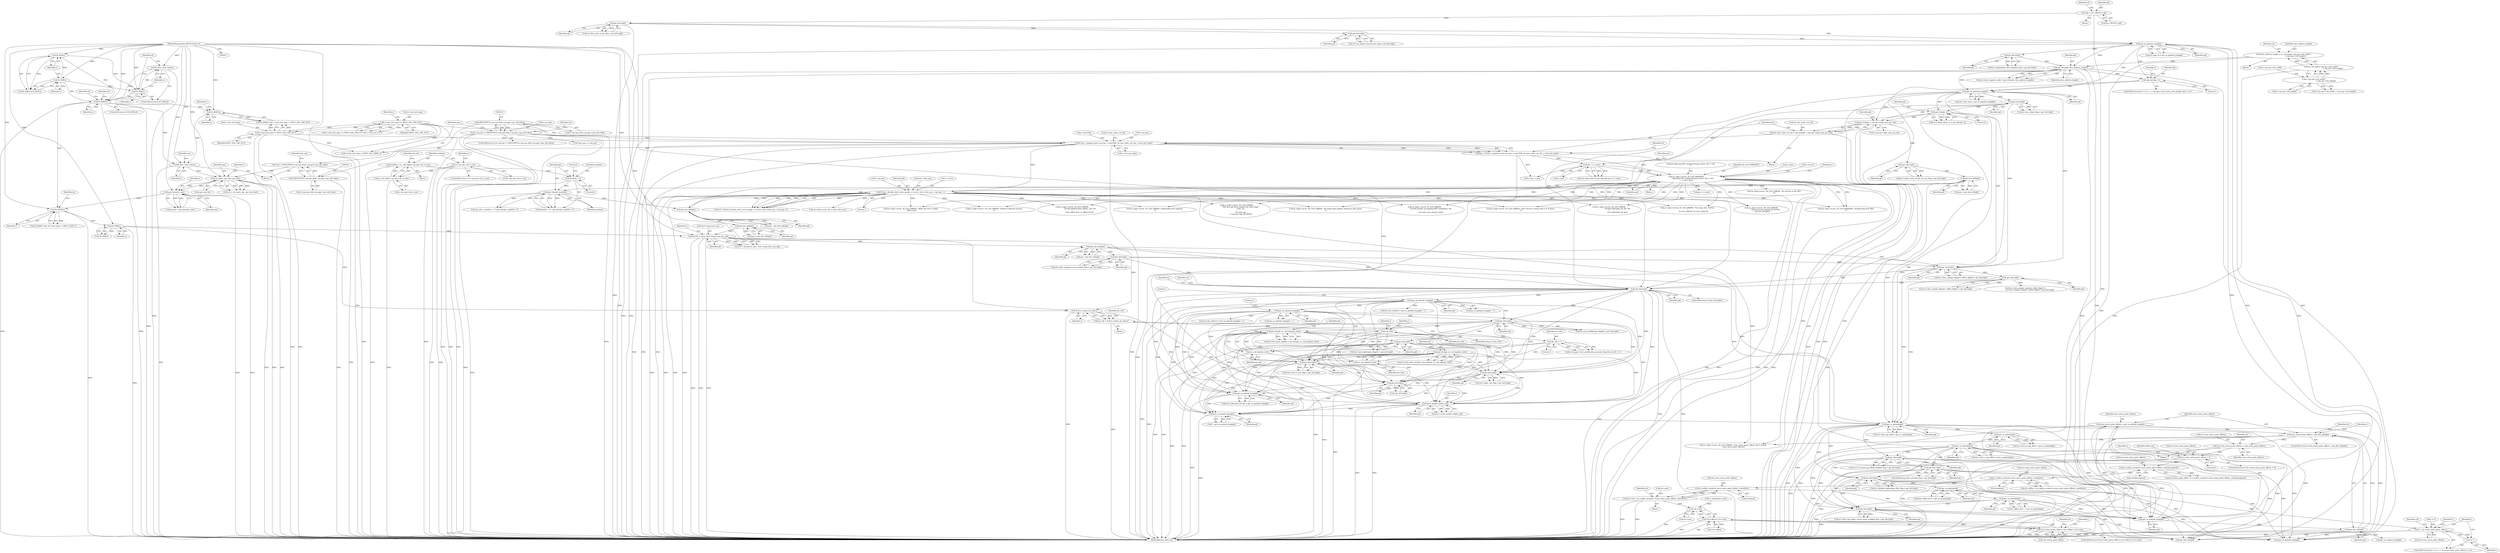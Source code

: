 digraph "0_FFmpeg_54655623a82632e7624714d7b2a3e039dc5faa7e_0@API" {
"1001906" [label="(Call,av_malloc_array(sh->num_entry_point_offsets, sizeof(int)))"];
"1001896" [label="(Call,av_malloc_array(sh->num_entry_point_offsets, sizeof(int)))"];
"1001886" [label="(Call,av_malloc_array(sh->num_entry_point_offsets, sizeof(unsigned)))"];
"1001831" [label="(Call,sh->num_entry_point_offsets > 0)"];
"1001825" [label="(Call,sh->num_entry_point_offsets = num_entry_point_offsets)"];
"1001811" [label="(Call,num_entry_point_offsets > get_bits_left(gb))"];
"1001806" [label="(Call,num_entry_point_offsets = get_ue_golomb_long(gb))"];
"1001808" [label="(Call,get_ue_golomb_long(gb))"];
"1001544" [label="(Call,get_se_golomb(gb))"];
"1001538" [label="(Call,get_se_golomb(gb))"];
"1001523" [label="(Call,get_se_golomb(gb))"];
"1000699" [label="(Call,get_bits(gb, 2))"];
"1000617" [label="(Call,get_ue_golomb_long(gb))"];
"1000610" [label="(Call,skip_bits(gb, 1))"];
"1000511" [label="(Call,get_bitsz(gb, slice_address_length))"];
"1000487" [label="(Call,get_bits1(gb))"];
"1000201" [label="(Call,get_ue_golomb_long(gb))"];
"1000132" [label="(Call,get_bits1(gb))"];
"1000111" [label="(Call,*gb = &s->HEVClc->gb)"];
"1000195" [label="(Call,get_bits1(gb))"];
"1000489" [label="(Call,slice_address_length = av_ceil_log2(s->ps.sps->ctb_width *\n                                            s->ps.sps->ctb_height))"];
"1000491" [label="(Call,av_ceil_log2(s->ps.sps->ctb_width *\n                                            s->ps.sps->ctb_height))"];
"1000492" [label="(Call,s->ps.sps->ctb_width *\n                                            s->ps.sps->ctb_height)"];
"1000685" [label="(Call,get_bits1(gb))"];
"1001493" [label="(Call,get_ue_golomb_long(gb))"];
"1001176" [label="(Call,get_ue_golomb_long(gb))"];
"1001160" [label="(Call,get_ue_golomb_long(gb))"];
"1001150" [label="(Call,get_bits1(gb))"];
"1001065" [label="(Call,get_bits1(gb))"];
"1001042" [label="(Call,get_bits1(gb))"];
"1000932" [label="(Call,get_bits_left(gb))"];
"1000898" [label="(Call,decode_lt_rps(s, &sh->long_term_rps, gb))"];
"1000704" [label="(Call,IS_IDR(s))"];
"1000652" [label="(Call,IS_IRAP(s))"];
"1000189" [label="(Call,IS_IRAP(s))"];
"1000181" [label="(Call,ff_hevc_clear_refs(s))"];
"1000179" [label="(Call,IS_IDR(s))"];
"1000156" [label="(Call,IS_BLA(s))"];
"1000154" [label="(Call,IS_IDR(s))"];
"1000108" [label="(MethodParameterIn,HEVCContext *s)"];
"1000431" [label="(Call,get_format(s, sps))"];
"1000417" [label="(Call,set_sps(s, sps, sps->pix_fmt))"];
"1000413" [label="(Call,ff_hevc_clear_refs(s))"];
"1000360" [label="(Call,IS_IRAP(s))"];
"1000328" [label="(Call,*sps = (HEVCSPS*)s->ps.sps_list[s->ps.pps->sps_id]->data)"];
"1000330" [label="(Call,(HEVCSPS*)s->ps.sps_list[s->ps.pps->sps_id]->data)"];
"1000309" [label="(Call,(HEVCSPS*)s->ps.sps_list[s->ps.pps->sps_id]->data)"];
"1000894" [label="(Call,get_bits_left(gb))"];
"1000890" [label="(Call,get_bits_left(gb))"];
"1000866" [label="(Call,get_bits(gb, numbits))"];
"1000789" [label="(Call,get_bits_left(gb))"];
"1000785" [label="(Call,get_bits1(gb))"];
"1000713" [label="(Call,get_bits(gb, s->ps.sps->log2_max_poc_lsb))"];
"1000863" [label="(Call,numbits > 0)"];
"1000850" [label="(Call,numbits = av_ceil_log2(s->ps.sps->nb_st_rps))"];
"1000852" [label="(Call,av_ceil_log2(s->ps.sps->nb_st_rps))"];
"1000833" [label="(Call,!s->ps.sps->nb_st_rps)"];
"1000799" [label="(Call,ff_hevc_decode_short_term_rps(gb, s->avctx, &sh->slice_rps, s->ps.sps, 1))"];
"1000751" [label="(Call,av_log(s->avctx, AV_LOG_WARNING,\n                       \"Ignoring POC change between slices: %d -> %d\n\", s->poc, poc))"];
"1000745" [label="(Call,poc != s->poc)"];
"1000722" [label="(Call,poc = ff_hevc_compute_poc(s->ps.sps, s->pocTid0, sh->pic_order_cnt_lsb, s->nal_unit_type))"];
"1000724" [label="(Call,ff_hevc_compute_poc(s->ps.sps, s->pocTid0, sh->pic_order_cnt_lsb, s->nal_unit_type))"];
"1000303" [label="(Call,s->ps.sps != (HEVCSPS*)s->ps.sps_list[s->ps.pps->sps_id]->data)"];
"1000709" [label="(Call,sh->pic_order_cnt_lsb = get_bits(gb, s->ps.sps->log2_max_poc_lsb))"];
"1000287" [label="(Call,s->nal_unit_type == HEVC_NAL_CRA_NUT)"];
"1000362" [label="(Call,s->nal_unit_type != HEVC_NAL_CRA_NUT)"];
"1000946" [label="(Call,get_bits1(gb))"];
"1001341" [label="(Call,get_bits(gb, av_ceil_log2(nb_refs)))"];
"1001310" [label="(Call,get_bits1(gb))"];
"1001293" [label="(Call,get_bits(gb, av_ceil_log2(nb_refs)))"];
"1001263" [label="(Call,get_bits1(gb))"];
"1001295" [label="(Call,av_ceil_log2(nb_refs))"];
"1001253" [label="(Call,nb_refs > 1)"];
"1001233" [label="(Call,!nb_refs)"];
"1001228" [label="(Call,nb_refs = ff_hevc_frame_nb_refs(s))"];
"1001230" [label="(Call,ff_hevc_frame_nb_refs(s))"];
"1001343" [label="(Call,av_ceil_log2(nb_refs))"];
"1001478" [label="(Call,pred_weight_table(s, gb))"];
"1001403" [label="(Call,get_bits1(gb))"];
"1001355" [label="(Call,get_bits1(gb))"];
"1001369" [label="(Call,get_bits1(gb))"];
"1001420" [label="(Call,get_ue_golomb_long(gb))"];
"1001601" [label="(Call,get_bits1(gb))"];
"1001570" [label="(Call,get_bits1(gb))"];
"1001753" [label="(Call,get_bits1(gb))"];
"1001610" [label="(Call,get_bits1(gb))"];
"1001626" [label="(Call,get_se_golomb(gb))"];
"1001621" [label="(Call,get_se_golomb(gb))"];
"1001813" [label="(Call,get_bits_left(gb))"];
"1001902" [label="(Call,sh->size = av_malloc_array(sh->num_entry_point_offsets, sizeof(int)))"];
"1001923" [label="(Call,!sh->size)"];
"1001918" [label="(Call,!sh->offset || !sh->size)"];
"1001913" [label="(Call,!sh->entry_point_offset || !sh->offset || !sh->size)"];
"1001946" [label="(Call,i < sh->num_entry_point_offsets)"];
"1001951" [label="(Call,i++)"];
"1000799" [label="(Call,ff_hevc_decode_short_term_rps(gb, s->avctx, &sh->slice_rps, s->ps.sps, 1))"];
"1001599" [label="(Call,deblocking_filter_override_flag = get_bits1(gb))"];
"1001524" [label="(Identifier,gb)"];
"1001480" [label="(Identifier,gb)"];
"1001602" [label="(Identifier,gb)"];
"1000418" [label="(Identifier,s)"];
"1001544" [label="(Call,get_se_golomb(gb))"];
"1001621" [label="(Call,get_se_golomb(gb))"];
"1001257" [label="(Call,sh->rpl_modification_flag[0] = get_bits1(gb))"];
"1000797" [label="(Call,ret = ff_hevc_decode_short_term_rps(gb, s->avctx, &sh->slice_rps, s->ps.sps, 1))"];
"1000898" [label="(Call,decode_lt_rps(s, &sh->long_term_rps, gb))"];
"1000786" [label="(Identifier,gb)"];
"1000723" [label="(Identifier,poc)"];
"1002030" [label="(Call,get_ue_golomb_long(gb))"];
"1001924" [label="(Call,sh->size)"];
"1000179" [label="(Call,IS_IDR(s))"];
"1001833" [label="(Identifier,sh)"];
"1001249" [label="(Identifier,s)"];
"1002015" [label="(Identifier,s)"];
"1000781" [label="(Call,sh->short_term_ref_pic_set_sps_flag = get_bits1(gb))"];
"1001839" [label="(Identifier,offset_len)"];
"1001948" [label="(Call,sh->num_entry_point_offsets)"];
"1000851" [label="(Identifier,numbits)"];
"1000681" [label="(Call,sh->pic_output_flag = get_bits1(gb))"];
"1001236" [label="(Call,av_log(s->avctx, AV_LOG_ERROR, \"Zero refs for a frame with P or B slices.\n\"))"];
"1000867" [label="(Identifier,gb)"];
"1000842" [label="(Call,av_log(s->avctx, AV_LOG_ERROR, \"No ref lists in the SPS.\n\"))"];
"1000133" [label="(Identifier,gb)"];
"1001296" [label="(Identifier,nb_refs)"];
"1001835" [label="(Literal,0)"];
"1000109" [label="(Block,)"];
"1001333" [label="(Call,sh->list_entry_lx[1][i] = get_bits(gb, av_ceil_log2(nb_refs)))"];
"1000465" [label="(Identifier,sh)"];
"1001254" [label="(Identifier,nb_refs)"];
"1001229" [label="(Identifier,nb_refs)"];
"1000512" [label="(Identifier,gb)"];
"1001196" [label="(Call,av_log(s->avctx, AV_LOG_ERROR, \"Too many refs: %d/%d.\n\",\n                       sh->nb_refs[L0], sh->nb_refs[L1]))"];
"1001421" [label="(Identifier,gb)"];
"1000860" [label="(Call,rps_idx = numbits > 0 ? get_bits(gb, numbits) : 0)"];
"1001293" [label="(Call,get_bits(gb, av_ceil_log2(nb_refs)))"];
"1001184" [label="(Identifier,sh)"];
"1000363" [label="(Call,s->nal_unit_type)"];
"1000618" [label="(Identifier,gb)"];
"1001059" [label="(Call,sh->slice_sample_adaptive_offset_flag[2] = get_bits1(gb))"];
"1001571" [label="(Identifier,gb)"];
"1000852" [label="(Call,av_ceil_log2(s->ps.sps->nb_st_rps))"];
"1000189" [label="(Call,IS_IRAP(s))"];
"1001754" [label="(Identifier,gb)"];
"1000417" [label="(Call,set_sps(s, sps, sps->pix_fmt))"];
"1000492" [label="(Call,s->ps.sps->ctb_width *\n                                            s->ps.sps->ctb_height)"];
"1000348" [label="(Call,*last_sps = s->ps.sps)"];
"1001355" [label="(Call,get_bits1(gb))"];
"1000765" [label="(Identifier,s)"];
"1000733" [label="(Call,sh->pic_order_cnt_lsb)"];
"1001902" [label="(Call,sh->size = av_malloc_array(sh->num_entry_point_offsets, sizeof(int)))"];
"1001404" [label="(Identifier,gb)"];
"1000862" [label="(Call,numbits > 0 ? get_bits(gb, numbits) : 0)"];
"1001810" [label="(ControlStructure,if (num_entry_point_offsets > get_bits_left(gb)))"];
"1002140" [label="(Call,get_bits_left(gb))"];
"1000199" [label="(Identifier,sh)"];
"1000359" [label="(Call,IS_IRAP(s) && s->nal_unit_type != HEVC_NAL_CRA_NUT)"];
"1000789" [label="(Call,get_bits_left(gb))"];
"1001169" [label="(Call,sh->nb_refs[L1] = get_ue_golomb_long(gb) + 1)"];
"1001566" [label="(Call,sh->cu_chroma_qp_offset_enabled_flag = get_bits1(gb))"];
"1000910" [label="(Call,av_log(s->avctx, AV_LOG_WARNING, \"Invalid long term RPS.\n\"))"];
"1000829" [label="(Block,)"];
"1001836" [label="(Block,)"];
"1000980" [label="(Call,s->nal_unit_type != HEVC_NAL_TRAIL_N)"];
"1000653" [label="(Identifier,s)"];
"1001907" [label="(Call,sh->num_entry_point_offsets)"];
"1001053" [label="(Call,sh->slice_sample_adaptive_offset_flag[1] =\n                sh->slice_sample_adaptive_offset_flag[2] = get_bits1(gb))"];
"1000429" [label="(Call,pix_fmt = get_format(s, sps))"];
"1000844" [label="(Identifier,s)"];
"1001342" [label="(Identifier,gb)"];
"1000490" [label="(Identifier,slice_address_length)"];
"1000415" [label="(Call,ret = set_sps(s, sps, sps->pix_fmt))"];
"1000196" [label="(Identifier,gb)"];
"1001416" [label="(Call,sh->collocated_ref_idx = get_ue_golomb_long(gb))"];
"1001956" [label="(Identifier,val)"];
"1001946" [label="(Call,i < sh->num_entry_point_offsets)"];
"1000704" [label="(Call,IS_IDR(s))"];
"1000487" [label="(Call,get_bits1(gb))"];
"1001892" [label="(Call,sh->offset = av_malloc_array(sh->num_entry_point_offsets, sizeof(int)))"];
"1000705" [label="(Identifier,s)"];
"1001294" [label="(Identifier,gb)"];
"1001264" [label="(Identifier,gb)"];
"1000756" [label="(Literal,\"Ignoring POC change between slices: %d -> %d\n\")"];
"1000891" [label="(Identifier,gb)"];
"1001882" [label="(Call,sh->entry_point_offset = av_malloc_array(sh->num_entry_point_offsets, sizeof(unsigned)))"];
"1001178" [label="(Literal,1)"];
"1000895" [label="(Identifier,gb)"];
"1001310" [label="(Call,get_bits1(gb))"];
"1001435" [label="(Call,av_log(s->avctx, AV_LOG_ERROR,\n                               \"Invalid collocated_ref_idx: %d.\n\",\n                               sh->collocated_ref_idx))"];
"1000128" [label="(Call,sh->first_slice_in_pic_flag = get_bits1(gb))"];
"1000755" [label="(Identifier,AV_LOG_WARNING)"];
"1001624" [label="(Call,tc_offset_div2   = get_se_golomb(gb))"];
"1001479" [label="(Identifier,s)"];
"1001420" [label="(Call,get_ue_golomb_long(gb))"];
"1000656" [label="(Identifier,sh)"];
"1000493" [label="(Call,s->ps.sps->ctb_width)"];
"1001036" [label="(Call,sh->slice_sample_adaptive_offset_flag[0] = get_bits1(gb))"];
"1000483" [label="(Call,sh->dependent_slice_segment_flag = get_bits1(gb))"];
"1000361" [label="(Identifier,s)"];
"1000787" [label="(Call,pos = get_bits_left(gb))"];
"1000820" [label="(Call,sh->short_term_rps = &sh->slice_rps)"];
"1001115" [label="(Block,)"];
"1000154" [label="(Call,IS_IDR(s))"];
"1000500" [label="(Call,s->ps.sps->ctb_height)"];
"1000725" [label="(Call,s->ps.sps)"];
"1000291" [label="(Identifier,HEVC_NAL_CRA_NUT)"];
"1000699" [label="(Call,get_bits(gb, 2))"];
"1001066" [label="(Identifier,gb)"];
"1000713" [label="(Call,get_bits(gb, s->ps.sps->log2_max_poc_lsb))"];
"1000813" [label="(Literal,1)"];
"1001233" [label="(Call,!nb_refs)"];
"1001813" [label="(Call,get_bits_left(gb))"];
"1000947" [label="(Identifier,gb)"];
"1000287" [label="(Call,s->nal_unit_type == HEVC_NAL_CRA_NUT)"];
"1000808" [label="(Call,s->ps.sps)"];
"1000703" [label="(Call,!IS_IDR(s))"];
"1000416" [label="(Identifier,ret)"];
"1000868" [label="(Identifier,numbits)"];
"1001627" [label="(Identifier,gb)"];
"1000715" [label="(Call,s->ps.sps->log2_max_poc_lsb)"];
"1001344" [label="(Identifier,nb_refs)"];
"1000942" [label="(Call,sh->slice_temporal_mvp_enabled_flag = get_bits1(gb))"];
"1002212" [label="(MethodReturn,static int)"];
"1001175" [label="(Call,get_ue_golomb_long(gb) + 1)"];
"1000121" [label="(Identifier,sh)"];
"1000890" [label="(Call,get_bits_left(gb))"];
"1001827" [label="(Identifier,sh)"];
"1000834" [label="(Call,s->ps.sps->nb_st_rps)"];
"1001753" [label="(Call,get_bits1(gb))"];
"1001900" [label="(Call,sizeof(int))"];
"1000111" [label="(Call,*gb = &s->HEVClc->gb)"];
"1000473" [label="(Block,)"];
"1001042" [label="(Call,get_bits1(gb))"];
"1001942" [label="(ControlStructure,for (i = 0; i < sh->num_entry_point_offsets; i++))"];
"1000519" [label="(Call,s->ps.sps->ctb_width * s->ps.sps->ctb_height)"];
"1001916" [label="(Identifier,sh)"];
"1001914" [label="(Call,!sh->entry_point_offset)"];
"1001403" [label="(Call,get_bits1(gb))"];
"1000286" [label="(Call,s->nal_unit_type == HEVC_NAL_CRA_NUT && s->last_eos == 1)"];
"1001343" [label="(Call,av_ceil_log2(nb_refs))"];
"1000156" [label="(Call,IS_BLA(s))"];
"1001806" [label="(Call,num_entry_point_offsets = get_ue_golomb_long(gb))"];
"1001918" [label="(Call,!sh->offset || !sh->size)"];
"1001156" [label="(Identifier,sh)"];
"1001913" [label="(Call,!sh->entry_point_offset || !sh->offset || !sh->size)"];
"1000303" [label="(Call,s->ps.sps != (HEVCSPS*)s->ps.sps_list[s->ps.pps->sps_id]->data)"];
"1001304" [label="(Call,sh->rpl_modification_flag[1] = get_bits1(gb))"];
"1000832" [label="(ControlStructure,if (!s->ps.sps->nb_st_rps))"];
"1000746" [label="(Identifier,poc)"];
"1000853" [label="(Call,s->ps.sps->nb_st_rps)"];
"1000191" [label="(Call,sh->no_output_of_prior_pics_flag = get_bits1(gb))"];
"1001611" [label="(Identifier,gb)"];
"1000651" [label="(Call,IS_IRAP(s) && sh->slice_type != HEVC_SLICE_I)"];
"1000362" [label="(Call,s->nal_unit_type != HEVC_NAL_CRA_NUT)"];
"1001228" [label="(Call,nb_refs = ff_hevc_frame_nb_refs(s))"];
"1001841" [label="(Call,get_ue_golomb_long(gb))"];
"1000724" [label="(Call,ff_hevc_compute_poc(s->ps.sps, s->pocTid0, sh->pic_order_cnt_lsb, s->nal_unit_type))"];
"1000863" [label="(Call,numbits > 0)"];
"1000509" [label="(Identifier,sh)"];
"1000349" [label="(Identifier,last_sps)"];
"1000800" [label="(Identifier,gb)"];
"1001159" [label="(Call,get_ue_golomb_long(gb) + 1)"];
"1000511" [label="(Call,get_bitsz(gb, slice_address_length))"];
"1001491" [label="(Call,5 - get_ue_golomb_long(gb))"];
"1000157" [label="(Identifier,s)"];
"1000180" [label="(Identifier,s)"];
"1000413" [label="(Call,ff_hevc_clear_refs(s))"];
"1000185" [label="(Identifier,sh)"];
"1000433" [label="(Identifier,sps)"];
"1000932" [label="(Call,get_bits_left(gb))"];
"1000329" [label="(Identifier,sps)"];
"1001356" [label="(Identifier,gb)"];
"1002144" [label="(Call,av_log(s->avctx, AV_LOG_ERROR,\n               \"Overread slice header by %d bits\n\", -get_bits_left(gb)))"];
"1001808" [label="(Call,get_ue_golomb_long(gb))"];
"1001232" [label="(ControlStructure,if (!nb_refs))"];
"1000609" [label="(Identifier,i)"];
"1000611" [label="(Identifier,gb)"];
"1001476" [label="(Call,ret = pred_weight_table(s, gb))"];
"1001402" [label="(Call,!get_bits1(gb))"];
"1000757" [label="(Call,s->poc)"];
"1000743" [label="(Identifier,sh)"];
"1000332" [label="(Call,s->ps.sps_list[s->ps.pps->sps_id]->data)"];
"1000652" [label="(Call,IS_IRAP(s))"];
"1001749" [label="(Call,sh->slice_loop_filter_across_slices_enabled_flag = get_bits1(gb))"];
"1000489" [label="(Call,slice_address_length = av_ceil_log2(s->ps.sps->ctb_width *\n                                            s->ps.sps->ctb_height))"];
"1001161" [label="(Identifier,gb)"];
"1000195" [label="(Call,get_bits1(gb))"];
"1001812" [label="(Identifier,num_entry_point_offsets)"];
"1001896" [label="(Call,av_malloc_array(sh->num_entry_point_offsets, sizeof(int)))"];
"1000491" [label="(Call,av_ceil_log2(s->ps.sps->ctb_width *\n                                            s->ps.sps->ctb_height))"];
"1000790" [label="(Identifier,gb)"];
"1000311" [label="(Call,s->ps.sps_list[s->ps.pps->sps_id]->data)"];
"1000760" [label="(Identifier,poc)"];
"1001238" [label="(Identifier,s)"];
"1000294" [label="(Identifier,s)"];
"1000864" [label="(Identifier,numbits)"];
"1001369" [label="(Call,get_bits1(gb))"];
"1000432" [label="(Identifier,s)"];
"1001809" [label="(Identifier,gb)"];
"1001162" [label="(Literal,1)"];
"1000288" [label="(Call,s->nal_unit_type)"];
"1000366" [label="(Identifier,HEVC_NAL_CRA_NUT)"];
"1001255" [label="(Literal,1)"];
"1002033" [label="(Call,av_log(s->avctx, AV_LOG_ERROR, \"too many slice_header_extension_data_bytes\n\"))"];
"1000709" [label="(Call,sh->pic_order_cnt_lsb = get_bits(gb, s->ps.sps->log2_max_poc_lsb))"];
"1001538" [label="(Call,get_se_golomb(gb))"];
"1001508" [label="(Call,av_log(s->avctx, AV_LOG_ERROR,\n                       \"Invalid number of merging MVP candidates: %d.\n\",\n                       sh->max_num_merge_cand))"];
"1000869" [label="(Literal,0)"];
"1000861" [label="(Identifier,rps_idx)"];
"1001816" [label="(Call,av_log(s->avctx, AV_LOG_ERROR, \"num_entry_point_offsets %d is invalid\n\", num_entry_point_offsets))"];
"1001647" [label="(Call,av_log(s->avctx, AV_LOG_ERROR,\n                            \"Invalid deblock filter offsets: %d, %d\n\",\n                            beta_offset_div2, tc_offset_div2))"];
"1000513" [label="(Identifier,slice_address_length)"];
"1001903" [label="(Call,sh->size)"];
"1001540" [label="(Call,sh->slice_cr_qp_offset = get_se_golomb(gb))"];
"1000197" [label="(Call,sh->pps_id = get_ue_golomb_long(gb))"];
"1000108" [label="(MethodParameterIn,HEVCContext *s)"];
"1000899" [label="(Identifier,s)"];
"1001877" [label="(Call,av_freep(&sh->size))"];
"1001886" [label="(Call,av_malloc_array(sh->num_entry_point_offsets, sizeof(unsigned)))"];
"1001804" [label="(Block,)"];
"1001622" [label="(Identifier,gb)"];
"1001826" [label="(Call,sh->num_entry_point_offsets)"];
"1000113" [label="(Call,&s->HEVClc->gb)"];
"1001930" [label="(Identifier,sh)"];
"1000751" [label="(Call,av_log(s->avctx, AV_LOG_WARNING,\n                       \"Ignoring POC change between slices: %d -> %d\n\", s->poc, poc))"];
"1001610" [label="(Call,get_bits1(gb))"];
"1000328" [label="(Call,*sps = (HEVCSPS*)s->ps.sps_list[s->ps.pps->sps_id]->data)"];
"1000420" [label="(Call,sps->pix_fmt)"];
"1000326" [label="(Block,)"];
"1000888" [label="(Call,pos - get_bits_left(gb))"];
"1000804" [label="(Call,&sh->slice_rps)"];
"1001150" [label="(Call,get_bits1(gb))"];
"1000414" [label="(Identifier,s)"];
"1001230" [label="(Call,ff_hevc_frame_nb_refs(s))"];
"1000930" [label="(Call,pos - get_bits_left(gb))"];
"1000750" [label="(Block,)"];
"1000153" [label="(Call,IS_IDR(s) || IS_BLA(s))"];
"1000745" [label="(Call,poc != s->poc)"];
"1001910" [label="(Call,sizeof(int))"];
"1000866" [label="(Call,get_bits(gb, numbits))"];
"1001606" [label="(Call,sh->disable_deblocking_filter_flag = get_bits1(gb))"];
"1001890" [label="(Call,sizeof(unsigned))"];
"1001887" [label="(Call,sh->num_entry_point_offsets)"];
"1000706" [label="(Block,)"];
"1000364" [label="(Identifier,s)"];
"1001811" [label="(Call,num_entry_point_offsets > get_bits_left(gb))"];
"1000785" [label="(Call,get_bits1(gb))"];
"1002090" [label="(Call,av_log(s->avctx, AV_LOG_ERROR,\n               \"The slice_qp %d is outside the valid range \"\n               \"[%d, 51].\n\",\n               sh->slice_qp,\n               -s->ps.sps->qp_bd_offset))"];
"1001919" [label="(Call,!sh->offset)"];
"1000771" [label="(Call,poc = s->poc)"];
"1001160" [label="(Call,get_ue_golomb_long(gb))"];
"1000181" [label="(Call,ff_hevc_clear_refs(s))"];
"1001151" [label="(Identifier,gb)"];
"1000900" [label="(Call,&sh->long_term_rps)"];
"1001818" [label="(Identifier,s)"];
"1000188" [label="(ControlStructure,if (IS_IRAP(s)))"];
"1000892" [label="(Call,pos = get_bits_left(gb))"];
"1001619" [label="(Call,beta_offset_div2 = get_se_golomb(gb))"];
"1001263" [label="(Call,get_bits1(gb))"];
"1000896" [label="(Call,ret = decode_lt_rps(s, &sh->long_term_rps, gb))"];
"1002130" [label="(Call,av_log(s->avctx, AV_LOG_ERROR, \"Impossible slice segment.\n\"))"];
"1001234" [label="(Identifier,nb_refs)"];
"1000752" [label="(Call,s->avctx)"];
"1001285" [label="(Call,sh->list_entry_lx[0][i] = get_bits(gb, av_ceil_log2(nb_refs)))"];
"1001825" [label="(Call,sh->num_entry_point_offsets = num_entry_point_offsets)"];
"1001519" [label="(Call,sh->slice_qp_delta = get_se_golomb(gb))"];
"1001807" [label="(Identifier,num_entry_point_offsets)"];
"1000904" [label="(Identifier,gb)"];
"1000202" [label="(Identifier,gb)"];
"1001951" [label="(Call,i++)"];
"1001523" [label="(Call,get_se_golomb(gb))"];
"1000132" [label="(Call,get_bits1(gb))"];
"1000201" [label="(Call,get_ue_golomb_long(gb))"];
"1000431" [label="(Call,get_format(s, sps))"];
"1000155" [label="(Identifier,s)"];
"1001231" [label="(Identifier,s)"];
"1000302" [label="(ControlStructure,if (s->ps.sps != (HEVCSPS*)s->ps.sps_list[s->ps.pps->sps_id]->data))"];
"1000776" [label="(Call,s->poc = poc)"];
"1000612" [label="(Literal,1)"];
"1000700" [label="(Identifier,gb)"];
"1001906" [label="(Call,av_malloc_array(sh->num_entry_point_offsets, sizeof(int)))"];
"1000112" [label="(Identifier,gb)"];
"1001253" [label="(Call,nb_refs > 1)"];
"1000193" [label="(Identifier,sh)"];
"1001478" [label="(Call,pred_weight_table(s, gb))"];
"1000801" [label="(Call,s->avctx)"];
"1001534" [label="(Call,sh->slice_cb_qp_offset = get_se_golomb(gb))"];
"1001149" [label="(ControlStructure,if (get_bits1(gb)))"];
"1001943" [label="(Call,i = 0)"];
"1001176" [label="(Call,get_ue_golomb_long(gb))"];
"1001858" [label="(Call,av_log(s->avctx, AV_LOG_ERROR, \"offset_len %d is invalid\n\", offset_len))"];
"1001295" [label="(Call,av_ceil_log2(nb_refs))"];
"1001952" [label="(Identifier,i)"];
"1000507" [label="(Call,sh->slice_segment_addr = get_bitsz(gb, slice_address_length))"];
"1001933" [label="(Call,av_log(s->avctx, AV_LOG_ERROR, \"Failed to allocate memory\n\"))"];
"1000850" [label="(Call,numbits = av_ceil_log2(s->ps.sps->nb_st_rps))"];
"1000714" [label="(Identifier,gb)"];
"1001973" [label="(Identifier,s)"];
"1001626" [label="(Call,get_se_golomb(gb))"];
"1000686" [label="(Identifier,gb)"];
"1000894" [label="(Call,get_bits_left(gb))"];
"1001065" [label="(Call,get_bits1(gb))"];
"1000865" [label="(Literal,0)"];
"1001923" [label="(Call,!sh->size)"];
"1000946" [label="(Call,get_bits1(gb))"];
"1001545" [label="(Identifier,gb)"];
"1000701" [label="(Literal,2)"];
"1000419" [label="(Identifier,sps)"];
"1001539" [label="(Identifier,gb)"];
"1001493" [label="(Call,get_ue_golomb_long(gb))"];
"1001831" [label="(Call,sh->num_entry_point_offsets > 0)"];
"1001245" [label="(Call,s->ps.pps->lists_modification_present_flag && nb_refs > 1)"];
"1001370" [label="(Identifier,gb)"];
"1000710" [label="(Call,sh->pic_order_cnt_lsb)"];
"1000617" [label="(Call,get_ue_golomb_long(gb))"];
"1000595" [label="(ControlStructure,for (i = 0; i < s->ps.pps->num_extra_slice_header_bits; i++))"];
"1000736" [label="(Call,s->nal_unit_type)"];
"1000740" [label="(Call,!sh->first_slice_in_pic_flag && poc != s->poc)"];
"1000190" [label="(Identifier,s)"];
"1000610" [label="(Call,skip_bits(gb, 1))"];
"1000833" [label="(Call,!s->ps.sps->nb_st_rps)"];
"1000360" [label="(Call,IS_IRAP(s))"];
"1001365" [label="(Call,sh->cabac_init_flag = get_bits1(gb))"];
"1001341" [label="(Call,get_bits(gb, av_ceil_log2(nb_refs)))"];
"1001351" [label="(Call,sh->mvd_l1_zero_flag = get_bits1(gb))"];
"1001043" [label="(Identifier,gb)"];
"1000685" [label="(Call,get_bits1(gb))"];
"1000933" [label="(Identifier,gb)"];
"1000695" [label="(Call,sh->colour_plane_id = get_bits(gb, 2))"];
"1000613" [label="(Call,sh->slice_type = get_ue_golomb_long(gb))"];
"1000730" [label="(Call,s->pocTid0)"];
"1000488" [label="(Identifier,gb)"];
"1001897" [label="(Call,sh->num_entry_point_offsets)"];
"1001832" [label="(Call,sh->num_entry_point_offsets)"];
"1001153" [label="(Call,sh->nb_refs[L0] = get_ue_golomb_long(gb) + 1)"];
"1001311" [label="(Identifier,gb)"];
"1001912" [label="(ControlStructure,if (!sh->entry_point_offset || !sh->offset || !sh->size))"];
"1000747" [label="(Call,s->poc)"];
"1001944" [label="(Identifier,i)"];
"1001814" [label="(Identifier,gb)"];
"1001570" [label="(Call,get_bits1(gb))"];
"1000722" [label="(Call,poc = ff_hevc_compute_poc(s->ps.sps, s->pocTid0, sh->pic_order_cnt_lsb, s->nal_unit_type))"];
"1000304" [label="(Call,s->ps.sps)"];
"1001829" [label="(Identifier,num_entry_point_offsets)"];
"1000330" [label="(Call,(HEVCSPS*)s->ps.sps_list[s->ps.pps->sps_id]->data)"];
"1001601" [label="(Call,get_bits1(gb))"];
"1000178" [label="(ControlStructure,if (IS_IDR(s)))"];
"1001947" [label="(Identifier,i)"];
"1001494" [label="(Identifier,gb)"];
"1001830" [label="(ControlStructure,if (sh->num_entry_point_offsets > 0))"];
"1000182" [label="(Identifier,s)"];
"1001177" [label="(Identifier,gb)"];
"1000309" [label="(Call,(HEVCSPS*)s->ps.sps_list[s->ps.pps->sps_id]->data)"];
"1001906" -> "1001902"  [label="AST: "];
"1001906" -> "1001910"  [label="CFG: "];
"1001907" -> "1001906"  [label="AST: "];
"1001910" -> "1001906"  [label="AST: "];
"1001902" -> "1001906"  [label="CFG: "];
"1001906" -> "1001902"  [label="DDG: "];
"1001896" -> "1001906"  [label="DDG: "];
"1001906" -> "1001946"  [label="DDG: "];
"1001896" -> "1001892"  [label="AST: "];
"1001896" -> "1001900"  [label="CFG: "];
"1001897" -> "1001896"  [label="AST: "];
"1001900" -> "1001896"  [label="AST: "];
"1001892" -> "1001896"  [label="CFG: "];
"1001896" -> "1001892"  [label="DDG: "];
"1001886" -> "1001896"  [label="DDG: "];
"1001886" -> "1001882"  [label="AST: "];
"1001886" -> "1001890"  [label="CFG: "];
"1001887" -> "1001886"  [label="AST: "];
"1001890" -> "1001886"  [label="AST: "];
"1001882" -> "1001886"  [label="CFG: "];
"1001886" -> "1001882"  [label="DDG: "];
"1001831" -> "1001886"  [label="DDG: "];
"1001831" -> "1001830"  [label="AST: "];
"1001831" -> "1001835"  [label="CFG: "];
"1001832" -> "1001831"  [label="AST: "];
"1001835" -> "1001831"  [label="AST: "];
"1001839" -> "1001831"  [label="CFG: "];
"1002015" -> "1001831"  [label="CFG: "];
"1001831" -> "1002212"  [label="DDG: "];
"1001831" -> "1002212"  [label="DDG: "];
"1001825" -> "1001831"  [label="DDG: "];
"1001825" -> "1001804"  [label="AST: "];
"1001825" -> "1001829"  [label="CFG: "];
"1001826" -> "1001825"  [label="AST: "];
"1001829" -> "1001825"  [label="AST: "];
"1001833" -> "1001825"  [label="CFG: "];
"1001825" -> "1002212"  [label="DDG: "];
"1001811" -> "1001825"  [label="DDG: "];
"1001811" -> "1001810"  [label="AST: "];
"1001811" -> "1001813"  [label="CFG: "];
"1001812" -> "1001811"  [label="AST: "];
"1001813" -> "1001811"  [label="AST: "];
"1001818" -> "1001811"  [label="CFG: "];
"1001827" -> "1001811"  [label="CFG: "];
"1001811" -> "1002212"  [label="DDG: "];
"1001811" -> "1002212"  [label="DDG: "];
"1001806" -> "1001811"  [label="DDG: "];
"1001813" -> "1001811"  [label="DDG: "];
"1001811" -> "1001816"  [label="DDG: "];
"1001806" -> "1001804"  [label="AST: "];
"1001806" -> "1001808"  [label="CFG: "];
"1001807" -> "1001806"  [label="AST: "];
"1001808" -> "1001806"  [label="AST: "];
"1001812" -> "1001806"  [label="CFG: "];
"1001806" -> "1002212"  [label="DDG: "];
"1001808" -> "1001806"  [label="DDG: "];
"1001808" -> "1001809"  [label="CFG: "];
"1001809" -> "1001808"  [label="AST: "];
"1001544" -> "1001808"  [label="DDG: "];
"1001601" -> "1001808"  [label="DDG: "];
"1001753" -> "1001808"  [label="DDG: "];
"1001610" -> "1001808"  [label="DDG: "];
"1001523" -> "1001808"  [label="DDG: "];
"1001570" -> "1001808"  [label="DDG: "];
"1001626" -> "1001808"  [label="DDG: "];
"1000511" -> "1001808"  [label="DDG: "];
"1000201" -> "1001808"  [label="DDG: "];
"1001808" -> "1001813"  [label="DDG: "];
"1001544" -> "1001540"  [label="AST: "];
"1001544" -> "1001545"  [label="CFG: "];
"1001545" -> "1001544"  [label="AST: "];
"1001540" -> "1001544"  [label="CFG: "];
"1001544" -> "1002212"  [label="DDG: "];
"1001544" -> "1001540"  [label="DDG: "];
"1001538" -> "1001544"  [label="DDG: "];
"1001544" -> "1001570"  [label="DDG: "];
"1001544" -> "1001601"  [label="DDG: "];
"1001544" -> "1001610"  [label="DDG: "];
"1001544" -> "1001753"  [label="DDG: "];
"1001544" -> "1002030"  [label="DDG: "];
"1001544" -> "1002140"  [label="DDG: "];
"1001538" -> "1001534"  [label="AST: "];
"1001538" -> "1001539"  [label="CFG: "];
"1001539" -> "1001538"  [label="AST: "];
"1001534" -> "1001538"  [label="CFG: "];
"1001538" -> "1001534"  [label="DDG: "];
"1001523" -> "1001538"  [label="DDG: "];
"1001523" -> "1001519"  [label="AST: "];
"1001523" -> "1001524"  [label="CFG: "];
"1001524" -> "1001523"  [label="AST: "];
"1001519" -> "1001523"  [label="CFG: "];
"1001523" -> "1002212"  [label="DDG: "];
"1001523" -> "1001519"  [label="DDG: "];
"1000699" -> "1001523"  [label="DDG: "];
"1001493" -> "1001523"  [label="DDG: "];
"1001065" -> "1001523"  [label="DDG: "];
"1000617" -> "1001523"  [label="DDG: "];
"1001042" -> "1001523"  [label="DDG: "];
"1000932" -> "1001523"  [label="DDG: "];
"1000946" -> "1001523"  [label="DDG: "];
"1000685" -> "1001523"  [label="DDG: "];
"1001523" -> "1001570"  [label="DDG: "];
"1001523" -> "1001601"  [label="DDG: "];
"1001523" -> "1001610"  [label="DDG: "];
"1001523" -> "1001753"  [label="DDG: "];
"1001523" -> "1002030"  [label="DDG: "];
"1001523" -> "1002140"  [label="DDG: "];
"1000699" -> "1000695"  [label="AST: "];
"1000699" -> "1000701"  [label="CFG: "];
"1000700" -> "1000699"  [label="AST: "];
"1000701" -> "1000699"  [label="AST: "];
"1000695" -> "1000699"  [label="CFG: "];
"1000699" -> "1000695"  [label="DDG: "];
"1000699" -> "1000695"  [label="DDG: "];
"1000617" -> "1000699"  [label="DDG: "];
"1000685" -> "1000699"  [label="DDG: "];
"1000699" -> "1000713"  [label="DDG: "];
"1000699" -> "1001042"  [label="DDG: "];
"1000699" -> "1001150"  [label="DDG: "];
"1000617" -> "1000613"  [label="AST: "];
"1000617" -> "1000618"  [label="CFG: "];
"1000618" -> "1000617"  [label="AST: "];
"1000613" -> "1000617"  [label="CFG: "];
"1000617" -> "1002212"  [label="DDG: "];
"1000617" -> "1000613"  [label="DDG: "];
"1000610" -> "1000617"  [label="DDG: "];
"1000511" -> "1000617"  [label="DDG: "];
"1000201" -> "1000617"  [label="DDG: "];
"1000617" -> "1000685"  [label="DDG: "];
"1000617" -> "1000713"  [label="DDG: "];
"1000617" -> "1001042"  [label="DDG: "];
"1000617" -> "1001150"  [label="DDG: "];
"1000610" -> "1000595"  [label="AST: "];
"1000610" -> "1000612"  [label="CFG: "];
"1000611" -> "1000610"  [label="AST: "];
"1000612" -> "1000610"  [label="AST: "];
"1000609" -> "1000610"  [label="CFG: "];
"1000610" -> "1002212"  [label="DDG: "];
"1000511" -> "1000610"  [label="DDG: "];
"1000201" -> "1000610"  [label="DDG: "];
"1000511" -> "1000507"  [label="AST: "];
"1000511" -> "1000513"  [label="CFG: "];
"1000512" -> "1000511"  [label="AST: "];
"1000513" -> "1000511"  [label="AST: "];
"1000507" -> "1000511"  [label="CFG: "];
"1000511" -> "1002212"  [label="DDG: "];
"1000511" -> "1002212"  [label="DDG: "];
"1000511" -> "1000507"  [label="DDG: "];
"1000511" -> "1000507"  [label="DDG: "];
"1000487" -> "1000511"  [label="DDG: "];
"1000201" -> "1000511"  [label="DDG: "];
"1000489" -> "1000511"  [label="DDG: "];
"1000511" -> "1002030"  [label="DDG: "];
"1000511" -> "1002140"  [label="DDG: "];
"1000487" -> "1000483"  [label="AST: "];
"1000487" -> "1000488"  [label="CFG: "];
"1000488" -> "1000487"  [label="AST: "];
"1000483" -> "1000487"  [label="CFG: "];
"1000487" -> "1000483"  [label="DDG: "];
"1000201" -> "1000487"  [label="DDG: "];
"1000201" -> "1000197"  [label="AST: "];
"1000201" -> "1000202"  [label="CFG: "];
"1000202" -> "1000201"  [label="AST: "];
"1000197" -> "1000201"  [label="CFG: "];
"1000201" -> "1002212"  [label="DDG: "];
"1000201" -> "1000197"  [label="DDG: "];
"1000132" -> "1000201"  [label="DDG: "];
"1000195" -> "1000201"  [label="DDG: "];
"1000201" -> "1002030"  [label="DDG: "];
"1000201" -> "1002140"  [label="DDG: "];
"1000132" -> "1000128"  [label="AST: "];
"1000132" -> "1000133"  [label="CFG: "];
"1000133" -> "1000132"  [label="AST: "];
"1000128" -> "1000132"  [label="CFG: "];
"1000132" -> "1002212"  [label="DDG: "];
"1000132" -> "1000128"  [label="DDG: "];
"1000111" -> "1000132"  [label="DDG: "];
"1000132" -> "1000195"  [label="DDG: "];
"1000111" -> "1000109"  [label="AST: "];
"1000111" -> "1000113"  [label="CFG: "];
"1000112" -> "1000111"  [label="AST: "];
"1000113" -> "1000111"  [label="AST: "];
"1000121" -> "1000111"  [label="CFG: "];
"1000111" -> "1002212"  [label="DDG: "];
"1000195" -> "1000191"  [label="AST: "];
"1000195" -> "1000196"  [label="CFG: "];
"1000196" -> "1000195"  [label="AST: "];
"1000191" -> "1000195"  [label="CFG: "];
"1000195" -> "1000191"  [label="DDG: "];
"1000489" -> "1000473"  [label="AST: "];
"1000489" -> "1000491"  [label="CFG: "];
"1000490" -> "1000489"  [label="AST: "];
"1000491" -> "1000489"  [label="AST: "];
"1000509" -> "1000489"  [label="CFG: "];
"1000489" -> "1002212"  [label="DDG: "];
"1000491" -> "1000489"  [label="DDG: "];
"1000491" -> "1000492"  [label="CFG: "];
"1000492" -> "1000491"  [label="AST: "];
"1000491" -> "1002212"  [label="DDG: "];
"1000492" -> "1000491"  [label="DDG: "];
"1000492" -> "1000491"  [label="DDG: "];
"1000492" -> "1000500"  [label="CFG: "];
"1000493" -> "1000492"  [label="AST: "];
"1000500" -> "1000492"  [label="AST: "];
"1000492" -> "1000519"  [label="DDG: "];
"1000492" -> "1000519"  [label="DDG: "];
"1000685" -> "1000681"  [label="AST: "];
"1000685" -> "1000686"  [label="CFG: "];
"1000686" -> "1000685"  [label="AST: "];
"1000681" -> "1000685"  [label="CFG: "];
"1000685" -> "1000681"  [label="DDG: "];
"1000685" -> "1000713"  [label="DDG: "];
"1000685" -> "1001042"  [label="DDG: "];
"1000685" -> "1001150"  [label="DDG: "];
"1001493" -> "1001491"  [label="AST: "];
"1001493" -> "1001494"  [label="CFG: "];
"1001494" -> "1001493"  [label="AST: "];
"1001491" -> "1001493"  [label="CFG: "];
"1001493" -> "1002212"  [label="DDG: "];
"1001493" -> "1001491"  [label="DDG: "];
"1001176" -> "1001493"  [label="DDG: "];
"1001341" -> "1001493"  [label="DDG: "];
"1001150" -> "1001493"  [label="DDG: "];
"1001478" -> "1001493"  [label="DDG: "];
"1001403" -> "1001493"  [label="DDG: "];
"1001310" -> "1001493"  [label="DDG: "];
"1001355" -> "1001493"  [label="DDG: "];
"1001160" -> "1001493"  [label="DDG: "];
"1001420" -> "1001493"  [label="DDG: "];
"1001293" -> "1001493"  [label="DDG: "];
"1001263" -> "1001493"  [label="DDG: "];
"1001369" -> "1001493"  [label="DDG: "];
"1001176" -> "1001175"  [label="AST: "];
"1001176" -> "1001177"  [label="CFG: "];
"1001177" -> "1001176"  [label="AST: "];
"1001178" -> "1001176"  [label="CFG: "];
"1001176" -> "1002212"  [label="DDG: "];
"1001176" -> "1001169"  [label="DDG: "];
"1001176" -> "1001175"  [label="DDG: "];
"1001160" -> "1001176"  [label="DDG: "];
"1001176" -> "1001263"  [label="DDG: "];
"1001176" -> "1001355"  [label="DDG: "];
"1001176" -> "1001369"  [label="DDG: "];
"1001176" -> "1001403"  [label="DDG: "];
"1001176" -> "1001420"  [label="DDG: "];
"1001176" -> "1001478"  [label="DDG: "];
"1001160" -> "1001159"  [label="AST: "];
"1001160" -> "1001161"  [label="CFG: "];
"1001161" -> "1001160"  [label="AST: "];
"1001162" -> "1001160"  [label="CFG: "];
"1001160" -> "1002212"  [label="DDG: "];
"1001160" -> "1001153"  [label="DDG: "];
"1001160" -> "1001159"  [label="DDG: "];
"1001150" -> "1001160"  [label="DDG: "];
"1001160" -> "1001263"  [label="DDG: "];
"1001160" -> "1001355"  [label="DDG: "];
"1001160" -> "1001369"  [label="DDG: "];
"1001160" -> "1001403"  [label="DDG: "];
"1001160" -> "1001420"  [label="DDG: "];
"1001160" -> "1001478"  [label="DDG: "];
"1001150" -> "1001149"  [label="AST: "];
"1001150" -> "1001151"  [label="CFG: "];
"1001151" -> "1001150"  [label="AST: "];
"1001156" -> "1001150"  [label="CFG: "];
"1001184" -> "1001150"  [label="CFG: "];
"1001150" -> "1002212"  [label="DDG: "];
"1001150" -> "1002212"  [label="DDG: "];
"1001065" -> "1001150"  [label="DDG: "];
"1001042" -> "1001150"  [label="DDG: "];
"1000932" -> "1001150"  [label="DDG: "];
"1000946" -> "1001150"  [label="DDG: "];
"1001150" -> "1001263"  [label="DDG: "];
"1001150" -> "1001355"  [label="DDG: "];
"1001150" -> "1001369"  [label="DDG: "];
"1001150" -> "1001403"  [label="DDG: "];
"1001150" -> "1001420"  [label="DDG: "];
"1001150" -> "1001478"  [label="DDG: "];
"1001065" -> "1001059"  [label="AST: "];
"1001065" -> "1001066"  [label="CFG: "];
"1001066" -> "1001065"  [label="AST: "];
"1001059" -> "1001065"  [label="CFG: "];
"1001065" -> "1001053"  [label="DDG: "];
"1001065" -> "1001059"  [label="DDG: "];
"1001042" -> "1001065"  [label="DDG: "];
"1001042" -> "1001036"  [label="AST: "];
"1001042" -> "1001043"  [label="CFG: "];
"1001043" -> "1001042"  [label="AST: "];
"1001036" -> "1001042"  [label="CFG: "];
"1001042" -> "1001036"  [label="DDG: "];
"1000932" -> "1001042"  [label="DDG: "];
"1000946" -> "1001042"  [label="DDG: "];
"1000932" -> "1000930"  [label="AST: "];
"1000932" -> "1000933"  [label="CFG: "];
"1000933" -> "1000932"  [label="AST: "];
"1000930" -> "1000932"  [label="CFG: "];
"1000932" -> "1000930"  [label="DDG: "];
"1000898" -> "1000932"  [label="DDG: "];
"1000932" -> "1000946"  [label="DDG: "];
"1000898" -> "1000896"  [label="AST: "];
"1000898" -> "1000904"  [label="CFG: "];
"1000899" -> "1000898"  [label="AST: "];
"1000900" -> "1000898"  [label="AST: "];
"1000904" -> "1000898"  [label="AST: "];
"1000896" -> "1000898"  [label="CFG: "];
"1000898" -> "1002212"  [label="DDG: "];
"1000898" -> "1002212"  [label="DDG: "];
"1000898" -> "1002212"  [label="DDG: "];
"1000898" -> "1000896"  [label="DDG: "];
"1000898" -> "1000896"  [label="DDG: "];
"1000898" -> "1000896"  [label="DDG: "];
"1000704" -> "1000898"  [label="DDG: "];
"1000108" -> "1000898"  [label="DDG: "];
"1000894" -> "1000898"  [label="DDG: "];
"1000898" -> "1001230"  [label="DDG: "];
"1000704" -> "1000703"  [label="AST: "];
"1000704" -> "1000705"  [label="CFG: "];
"1000705" -> "1000704"  [label="AST: "];
"1000703" -> "1000704"  [label="CFG: "];
"1000704" -> "1002212"  [label="DDG: "];
"1000704" -> "1000703"  [label="DDG: "];
"1000652" -> "1000704"  [label="DDG: "];
"1000108" -> "1000704"  [label="DDG: "];
"1000704" -> "1001230"  [label="DDG: "];
"1000652" -> "1000651"  [label="AST: "];
"1000652" -> "1000653"  [label="CFG: "];
"1000653" -> "1000652"  [label="AST: "];
"1000656" -> "1000652"  [label="CFG: "];
"1000651" -> "1000652"  [label="CFG: "];
"1000652" -> "1002212"  [label="DDG: "];
"1000652" -> "1000651"  [label="DDG: "];
"1000189" -> "1000652"  [label="DDG: "];
"1000431" -> "1000652"  [label="DDG: "];
"1000108" -> "1000652"  [label="DDG: "];
"1000189" -> "1000188"  [label="AST: "];
"1000189" -> "1000190"  [label="CFG: "];
"1000190" -> "1000189"  [label="AST: "];
"1000193" -> "1000189"  [label="CFG: "];
"1000199" -> "1000189"  [label="CFG: "];
"1000189" -> "1002212"  [label="DDG: "];
"1000189" -> "1002212"  [label="DDG: "];
"1000181" -> "1000189"  [label="DDG: "];
"1000156" -> "1000189"  [label="DDG: "];
"1000154" -> "1000189"  [label="DDG: "];
"1000179" -> "1000189"  [label="DDG: "];
"1000108" -> "1000189"  [label="DDG: "];
"1000189" -> "1000360"  [label="DDG: "];
"1000189" -> "1000413"  [label="DDG: "];
"1000181" -> "1000178"  [label="AST: "];
"1000181" -> "1000182"  [label="CFG: "];
"1000182" -> "1000181"  [label="AST: "];
"1000185" -> "1000181"  [label="CFG: "];
"1000181" -> "1002212"  [label="DDG: "];
"1000179" -> "1000181"  [label="DDG: "];
"1000108" -> "1000181"  [label="DDG: "];
"1000179" -> "1000178"  [label="AST: "];
"1000179" -> "1000180"  [label="CFG: "];
"1000180" -> "1000179"  [label="AST: "];
"1000182" -> "1000179"  [label="CFG: "];
"1000185" -> "1000179"  [label="CFG: "];
"1000179" -> "1002212"  [label="DDG: "];
"1000156" -> "1000179"  [label="DDG: "];
"1000154" -> "1000179"  [label="DDG: "];
"1000108" -> "1000179"  [label="DDG: "];
"1000156" -> "1000153"  [label="AST: "];
"1000156" -> "1000157"  [label="CFG: "];
"1000157" -> "1000156"  [label="AST: "];
"1000153" -> "1000156"  [label="CFG: "];
"1000156" -> "1000153"  [label="DDG: "];
"1000154" -> "1000156"  [label="DDG: "];
"1000108" -> "1000156"  [label="DDG: "];
"1000154" -> "1000153"  [label="AST: "];
"1000154" -> "1000155"  [label="CFG: "];
"1000155" -> "1000154"  [label="AST: "];
"1000157" -> "1000154"  [label="CFG: "];
"1000153" -> "1000154"  [label="CFG: "];
"1000154" -> "1000153"  [label="DDG: "];
"1000108" -> "1000154"  [label="DDG: "];
"1000108" -> "1000107"  [label="AST: "];
"1000108" -> "1002212"  [label="DDG: "];
"1000108" -> "1000360"  [label="DDG: "];
"1000108" -> "1000413"  [label="DDG: "];
"1000108" -> "1000417"  [label="DDG: "];
"1000108" -> "1000431"  [label="DDG: "];
"1000108" -> "1001230"  [label="DDG: "];
"1000108" -> "1001478"  [label="DDG: "];
"1000431" -> "1000429"  [label="AST: "];
"1000431" -> "1000433"  [label="CFG: "];
"1000432" -> "1000431"  [label="AST: "];
"1000433" -> "1000431"  [label="AST: "];
"1000429" -> "1000431"  [label="CFG: "];
"1000431" -> "1002212"  [label="DDG: "];
"1000431" -> "1002212"  [label="DDG: "];
"1000431" -> "1000429"  [label="DDG: "];
"1000431" -> "1000429"  [label="DDG: "];
"1000417" -> "1000431"  [label="DDG: "];
"1000417" -> "1000431"  [label="DDG: "];
"1000417" -> "1000415"  [label="AST: "];
"1000417" -> "1000420"  [label="CFG: "];
"1000418" -> "1000417"  [label="AST: "];
"1000419" -> "1000417"  [label="AST: "];
"1000420" -> "1000417"  [label="AST: "];
"1000415" -> "1000417"  [label="CFG: "];
"1000417" -> "1002212"  [label="DDG: "];
"1000417" -> "1002212"  [label="DDG: "];
"1000417" -> "1002212"  [label="DDG: "];
"1000417" -> "1000415"  [label="DDG: "];
"1000417" -> "1000415"  [label="DDG: "];
"1000417" -> "1000415"  [label="DDG: "];
"1000413" -> "1000417"  [label="DDG: "];
"1000328" -> "1000417"  [label="DDG: "];
"1000413" -> "1000326"  [label="AST: "];
"1000413" -> "1000414"  [label="CFG: "];
"1000414" -> "1000413"  [label="AST: "];
"1000416" -> "1000413"  [label="CFG: "];
"1000413" -> "1002212"  [label="DDG: "];
"1000360" -> "1000413"  [label="DDG: "];
"1000360" -> "1000359"  [label="AST: "];
"1000360" -> "1000361"  [label="CFG: "];
"1000361" -> "1000360"  [label="AST: "];
"1000364" -> "1000360"  [label="CFG: "];
"1000359" -> "1000360"  [label="CFG: "];
"1000360" -> "1000359"  [label="DDG: "];
"1000328" -> "1000326"  [label="AST: "];
"1000328" -> "1000330"  [label="CFG: "];
"1000329" -> "1000328"  [label="AST: "];
"1000330" -> "1000328"  [label="AST: "];
"1000349" -> "1000328"  [label="CFG: "];
"1000328" -> "1002212"  [label="DDG: "];
"1000330" -> "1000328"  [label="DDG: "];
"1000330" -> "1000332"  [label="CFG: "];
"1000331" -> "1000330"  [label="AST: "];
"1000332" -> "1000330"  [label="AST: "];
"1000330" -> "1002212"  [label="DDG: "];
"1000309" -> "1000330"  [label="DDG: "];
"1000309" -> "1000303"  [label="AST: "];
"1000309" -> "1000311"  [label="CFG: "];
"1000310" -> "1000309"  [label="AST: "];
"1000311" -> "1000309"  [label="AST: "];
"1000303" -> "1000309"  [label="CFG: "];
"1000309" -> "1002212"  [label="DDG: "];
"1000309" -> "1000303"  [label="DDG: "];
"1000894" -> "1000892"  [label="AST: "];
"1000894" -> "1000895"  [label="CFG: "];
"1000895" -> "1000894"  [label="AST: "];
"1000892" -> "1000894"  [label="CFG: "];
"1000894" -> "1000892"  [label="DDG: "];
"1000890" -> "1000894"  [label="DDG: "];
"1000890" -> "1000888"  [label="AST: "];
"1000890" -> "1000891"  [label="CFG: "];
"1000891" -> "1000890"  [label="AST: "];
"1000888" -> "1000890"  [label="CFG: "];
"1000890" -> "1000888"  [label="DDG: "];
"1000866" -> "1000890"  [label="DDG: "];
"1000789" -> "1000890"  [label="DDG: "];
"1000799" -> "1000890"  [label="DDG: "];
"1000866" -> "1000862"  [label="AST: "];
"1000866" -> "1000868"  [label="CFG: "];
"1000867" -> "1000866"  [label="AST: "];
"1000868" -> "1000866"  [label="AST: "];
"1000862" -> "1000866"  [label="CFG: "];
"1000866" -> "1002212"  [label="DDG: "];
"1000866" -> "1000860"  [label="DDG: "];
"1000866" -> "1000860"  [label="DDG: "];
"1000866" -> "1000862"  [label="DDG: "];
"1000866" -> "1000862"  [label="DDG: "];
"1000789" -> "1000866"  [label="DDG: "];
"1000863" -> "1000866"  [label="DDG: "];
"1000789" -> "1000787"  [label="AST: "];
"1000789" -> "1000790"  [label="CFG: "];
"1000790" -> "1000789"  [label="AST: "];
"1000787" -> "1000789"  [label="CFG: "];
"1000789" -> "1002212"  [label="DDG: "];
"1000789" -> "1000787"  [label="DDG: "];
"1000785" -> "1000789"  [label="DDG: "];
"1000789" -> "1000799"  [label="DDG: "];
"1000785" -> "1000781"  [label="AST: "];
"1000785" -> "1000786"  [label="CFG: "];
"1000786" -> "1000785"  [label="AST: "];
"1000781" -> "1000785"  [label="CFG: "];
"1000785" -> "1000781"  [label="DDG: "];
"1000713" -> "1000785"  [label="DDG: "];
"1000713" -> "1000709"  [label="AST: "];
"1000713" -> "1000715"  [label="CFG: "];
"1000714" -> "1000713"  [label="AST: "];
"1000715" -> "1000713"  [label="AST: "];
"1000709" -> "1000713"  [label="CFG: "];
"1000713" -> "1002212"  [label="DDG: "];
"1000713" -> "1002212"  [label="DDG: "];
"1000713" -> "1000709"  [label="DDG: "];
"1000713" -> "1000709"  [label="DDG: "];
"1000863" -> "1000862"  [label="AST: "];
"1000863" -> "1000865"  [label="CFG: "];
"1000864" -> "1000863"  [label="AST: "];
"1000865" -> "1000863"  [label="AST: "];
"1000867" -> "1000863"  [label="CFG: "];
"1000869" -> "1000863"  [label="CFG: "];
"1000863" -> "1002212"  [label="DDG: "];
"1000850" -> "1000863"  [label="DDG: "];
"1000850" -> "1000829"  [label="AST: "];
"1000850" -> "1000852"  [label="CFG: "];
"1000851" -> "1000850"  [label="AST: "];
"1000852" -> "1000850"  [label="AST: "];
"1000861" -> "1000850"  [label="CFG: "];
"1000850" -> "1002212"  [label="DDG: "];
"1000852" -> "1000850"  [label="DDG: "];
"1000852" -> "1000853"  [label="CFG: "];
"1000853" -> "1000852"  [label="AST: "];
"1000852" -> "1002212"  [label="DDG: "];
"1000833" -> "1000852"  [label="DDG: "];
"1000833" -> "1000832"  [label="AST: "];
"1000833" -> "1000834"  [label="CFG: "];
"1000834" -> "1000833"  [label="AST: "];
"1000844" -> "1000833"  [label="CFG: "];
"1000851" -> "1000833"  [label="CFG: "];
"1000833" -> "1002212"  [label="DDG: "];
"1000833" -> "1002212"  [label="DDG: "];
"1000799" -> "1000797"  [label="AST: "];
"1000799" -> "1000813"  [label="CFG: "];
"1000800" -> "1000799"  [label="AST: "];
"1000801" -> "1000799"  [label="AST: "];
"1000804" -> "1000799"  [label="AST: "];
"1000808" -> "1000799"  [label="AST: "];
"1000813" -> "1000799"  [label="AST: "];
"1000797" -> "1000799"  [label="CFG: "];
"1000799" -> "1002212"  [label="DDG: "];
"1000799" -> "1002212"  [label="DDG: "];
"1000799" -> "1002212"  [label="DDG: "];
"1000799" -> "1002212"  [label="DDG: "];
"1000799" -> "1000797"  [label="DDG: "];
"1000799" -> "1000797"  [label="DDG: "];
"1000799" -> "1000797"  [label="DDG: "];
"1000799" -> "1000797"  [label="DDG: "];
"1000799" -> "1000797"  [label="DDG: "];
"1000751" -> "1000799"  [label="DDG: "];
"1000724" -> "1000799"  [label="DDG: "];
"1000799" -> "1000820"  [label="DDG: "];
"1000799" -> "1000910"  [label="DDG: "];
"1000799" -> "1001196"  [label="DDG: "];
"1000799" -> "1001236"  [label="DDG: "];
"1000799" -> "1001435"  [label="DDG: "];
"1000799" -> "1001508"  [label="DDG: "];
"1000799" -> "1001647"  [label="DDG: "];
"1000799" -> "1001816"  [label="DDG: "];
"1000799" -> "1001858"  [label="DDG: "];
"1000799" -> "1001933"  [label="DDG: "];
"1000799" -> "1002033"  [label="DDG: "];
"1000799" -> "1002090"  [label="DDG: "];
"1000799" -> "1002130"  [label="DDG: "];
"1000799" -> "1002144"  [label="DDG: "];
"1000751" -> "1000750"  [label="AST: "];
"1000751" -> "1000760"  [label="CFG: "];
"1000752" -> "1000751"  [label="AST: "];
"1000755" -> "1000751"  [label="AST: "];
"1000756" -> "1000751"  [label="AST: "];
"1000757" -> "1000751"  [label="AST: "];
"1000760" -> "1000751"  [label="AST: "];
"1000765" -> "1000751"  [label="CFG: "];
"1000751" -> "1002212"  [label="DDG: "];
"1000751" -> "1002212"  [label="DDG: "];
"1000751" -> "1002212"  [label="DDG: "];
"1000751" -> "1002212"  [label="DDG: "];
"1000751" -> "1002212"  [label="DDG: "];
"1000745" -> "1000751"  [label="DDG: "];
"1000745" -> "1000751"  [label="DDG: "];
"1000722" -> "1000751"  [label="DDG: "];
"1000751" -> "1000771"  [label="DDG: "];
"1000751" -> "1000842"  [label="DDG: "];
"1000751" -> "1000910"  [label="DDG: "];
"1000751" -> "1000910"  [label="DDG: "];
"1000751" -> "1001196"  [label="DDG: "];
"1000751" -> "1001236"  [label="DDG: "];
"1000751" -> "1001435"  [label="DDG: "];
"1000751" -> "1001508"  [label="DDG: "];
"1000751" -> "1001647"  [label="DDG: "];
"1000751" -> "1001816"  [label="DDG: "];
"1000751" -> "1001858"  [label="DDG: "];
"1000751" -> "1001933"  [label="DDG: "];
"1000751" -> "1002033"  [label="DDG: "];
"1000751" -> "1002090"  [label="DDG: "];
"1000751" -> "1002130"  [label="DDG: "];
"1000751" -> "1002144"  [label="DDG: "];
"1000745" -> "1000740"  [label="AST: "];
"1000745" -> "1000747"  [label="CFG: "];
"1000746" -> "1000745"  [label="AST: "];
"1000747" -> "1000745"  [label="AST: "];
"1000740" -> "1000745"  [label="CFG: "];
"1000745" -> "1000740"  [label="DDG: "];
"1000745" -> "1000740"  [label="DDG: "];
"1000722" -> "1000745"  [label="DDG: "];
"1000745" -> "1000776"  [label="DDG: "];
"1000722" -> "1000706"  [label="AST: "];
"1000722" -> "1000724"  [label="CFG: "];
"1000723" -> "1000722"  [label="AST: "];
"1000724" -> "1000722"  [label="AST: "];
"1000743" -> "1000722"  [label="CFG: "];
"1000722" -> "1002212"  [label="DDG: "];
"1000724" -> "1000722"  [label="DDG: "];
"1000724" -> "1000722"  [label="DDG: "];
"1000724" -> "1000722"  [label="DDG: "];
"1000724" -> "1000722"  [label="DDG: "];
"1000722" -> "1000776"  [label="DDG: "];
"1000724" -> "1000736"  [label="CFG: "];
"1000725" -> "1000724"  [label="AST: "];
"1000730" -> "1000724"  [label="AST: "];
"1000733" -> "1000724"  [label="AST: "];
"1000736" -> "1000724"  [label="AST: "];
"1000724" -> "1002212"  [label="DDG: "];
"1000724" -> "1002212"  [label="DDG: "];
"1000724" -> "1002212"  [label="DDG: "];
"1000724" -> "1002212"  [label="DDG: "];
"1000303" -> "1000724"  [label="DDG: "];
"1000709" -> "1000724"  [label="DDG: "];
"1000287" -> "1000724"  [label="DDG: "];
"1000362" -> "1000724"  [label="DDG: "];
"1000724" -> "1000980"  [label="DDG: "];
"1000303" -> "1000302"  [label="AST: "];
"1000304" -> "1000303"  [label="AST: "];
"1000329" -> "1000303"  [label="CFG: "];
"1000465" -> "1000303"  [label="CFG: "];
"1000303" -> "1002212"  [label="DDG: "];
"1000303" -> "1002212"  [label="DDG: "];
"1000303" -> "1002212"  [label="DDG: "];
"1000303" -> "1000348"  [label="DDG: "];
"1000709" -> "1000706"  [label="AST: "];
"1000710" -> "1000709"  [label="AST: "];
"1000723" -> "1000709"  [label="CFG: "];
"1000709" -> "1002212"  [label="DDG: "];
"1000287" -> "1000286"  [label="AST: "];
"1000287" -> "1000291"  [label="CFG: "];
"1000288" -> "1000287"  [label="AST: "];
"1000291" -> "1000287"  [label="AST: "];
"1000294" -> "1000287"  [label="CFG: "];
"1000286" -> "1000287"  [label="CFG: "];
"1000287" -> "1002212"  [label="DDG: "];
"1000287" -> "1002212"  [label="DDG: "];
"1000287" -> "1000286"  [label="DDG: "];
"1000287" -> "1000286"  [label="DDG: "];
"1000287" -> "1000362"  [label="DDG: "];
"1000287" -> "1000362"  [label="DDG: "];
"1000287" -> "1000980"  [label="DDG: "];
"1000362" -> "1000359"  [label="AST: "];
"1000362" -> "1000366"  [label="CFG: "];
"1000363" -> "1000362"  [label="AST: "];
"1000366" -> "1000362"  [label="AST: "];
"1000359" -> "1000362"  [label="CFG: "];
"1000362" -> "1002212"  [label="DDG: "];
"1000362" -> "1002212"  [label="DDG: "];
"1000362" -> "1000359"  [label="DDG: "];
"1000362" -> "1000359"  [label="DDG: "];
"1000362" -> "1000980"  [label="DDG: "];
"1000946" -> "1000942"  [label="AST: "];
"1000946" -> "1000947"  [label="CFG: "];
"1000947" -> "1000946"  [label="AST: "];
"1000942" -> "1000946"  [label="CFG: "];
"1000946" -> "1000942"  [label="DDG: "];
"1001341" -> "1001333"  [label="AST: "];
"1001341" -> "1001343"  [label="CFG: "];
"1001342" -> "1001341"  [label="AST: "];
"1001343" -> "1001341"  [label="AST: "];
"1001333" -> "1001341"  [label="CFG: "];
"1001341" -> "1002212"  [label="DDG: "];
"1001341" -> "1001333"  [label="DDG: "];
"1001341" -> "1001333"  [label="DDG: "];
"1001310" -> "1001341"  [label="DDG: "];
"1001343" -> "1001341"  [label="DDG: "];
"1001341" -> "1001355"  [label="DDG: "];
"1001341" -> "1001369"  [label="DDG: "];
"1001341" -> "1001403"  [label="DDG: "];
"1001341" -> "1001420"  [label="DDG: "];
"1001341" -> "1001478"  [label="DDG: "];
"1001310" -> "1001304"  [label="AST: "];
"1001310" -> "1001311"  [label="CFG: "];
"1001311" -> "1001310"  [label="AST: "];
"1001304" -> "1001310"  [label="CFG: "];
"1001310" -> "1001304"  [label="DDG: "];
"1001293" -> "1001310"  [label="DDG: "];
"1001263" -> "1001310"  [label="DDG: "];
"1001310" -> "1001355"  [label="DDG: "];
"1001310" -> "1001369"  [label="DDG: "];
"1001310" -> "1001403"  [label="DDG: "];
"1001310" -> "1001420"  [label="DDG: "];
"1001310" -> "1001478"  [label="DDG: "];
"1001293" -> "1001285"  [label="AST: "];
"1001293" -> "1001295"  [label="CFG: "];
"1001294" -> "1001293"  [label="AST: "];
"1001295" -> "1001293"  [label="AST: "];
"1001285" -> "1001293"  [label="CFG: "];
"1001293" -> "1002212"  [label="DDG: "];
"1001293" -> "1001285"  [label="DDG: "];
"1001293" -> "1001285"  [label="DDG: "];
"1001263" -> "1001293"  [label="DDG: "];
"1001295" -> "1001293"  [label="DDG: "];
"1001293" -> "1001355"  [label="DDG: "];
"1001293" -> "1001369"  [label="DDG: "];
"1001293" -> "1001403"  [label="DDG: "];
"1001293" -> "1001420"  [label="DDG: "];
"1001293" -> "1001478"  [label="DDG: "];
"1001263" -> "1001257"  [label="AST: "];
"1001263" -> "1001264"  [label="CFG: "];
"1001264" -> "1001263"  [label="AST: "];
"1001257" -> "1001263"  [label="CFG: "];
"1001263" -> "1001257"  [label="DDG: "];
"1001263" -> "1001355"  [label="DDG: "];
"1001263" -> "1001369"  [label="DDG: "];
"1001263" -> "1001403"  [label="DDG: "];
"1001263" -> "1001420"  [label="DDG: "];
"1001263" -> "1001478"  [label="DDG: "];
"1001295" -> "1001296"  [label="CFG: "];
"1001296" -> "1001295"  [label="AST: "];
"1001295" -> "1002212"  [label="DDG: "];
"1001253" -> "1001295"  [label="DDG: "];
"1001233" -> "1001295"  [label="DDG: "];
"1001295" -> "1001343"  [label="DDG: "];
"1001253" -> "1001245"  [label="AST: "];
"1001253" -> "1001255"  [label="CFG: "];
"1001254" -> "1001253"  [label="AST: "];
"1001255" -> "1001253"  [label="AST: "];
"1001245" -> "1001253"  [label="CFG: "];
"1001253" -> "1002212"  [label="DDG: "];
"1001253" -> "1001245"  [label="DDG: "];
"1001253" -> "1001245"  [label="DDG: "];
"1001233" -> "1001253"  [label="DDG: "];
"1001253" -> "1001343"  [label="DDG: "];
"1001233" -> "1001232"  [label="AST: "];
"1001233" -> "1001234"  [label="CFG: "];
"1001234" -> "1001233"  [label="AST: "];
"1001238" -> "1001233"  [label="CFG: "];
"1001249" -> "1001233"  [label="CFG: "];
"1001233" -> "1002212"  [label="DDG: "];
"1001233" -> "1002212"  [label="DDG: "];
"1001228" -> "1001233"  [label="DDG: "];
"1001233" -> "1001343"  [label="DDG: "];
"1001228" -> "1001115"  [label="AST: "];
"1001228" -> "1001230"  [label="CFG: "];
"1001229" -> "1001228"  [label="AST: "];
"1001230" -> "1001228"  [label="AST: "];
"1001234" -> "1001228"  [label="CFG: "];
"1001228" -> "1002212"  [label="DDG: "];
"1001230" -> "1001228"  [label="DDG: "];
"1001230" -> "1001231"  [label="CFG: "];
"1001231" -> "1001230"  [label="AST: "];
"1001230" -> "1002212"  [label="DDG: "];
"1001230" -> "1001478"  [label="DDG: "];
"1001343" -> "1001344"  [label="CFG: "];
"1001344" -> "1001343"  [label="AST: "];
"1001343" -> "1002212"  [label="DDG: "];
"1001478" -> "1001476"  [label="AST: "];
"1001478" -> "1001480"  [label="CFG: "];
"1001479" -> "1001478"  [label="AST: "];
"1001480" -> "1001478"  [label="AST: "];
"1001476" -> "1001478"  [label="CFG: "];
"1001478" -> "1002212"  [label="DDG: "];
"1001478" -> "1002212"  [label="DDG: "];
"1001478" -> "1001476"  [label="DDG: "];
"1001478" -> "1001476"  [label="DDG: "];
"1001403" -> "1001478"  [label="DDG: "];
"1001355" -> "1001478"  [label="DDG: "];
"1001420" -> "1001478"  [label="DDG: "];
"1001369" -> "1001478"  [label="DDG: "];
"1001403" -> "1001402"  [label="AST: "];
"1001403" -> "1001404"  [label="CFG: "];
"1001404" -> "1001403"  [label="AST: "];
"1001402" -> "1001403"  [label="CFG: "];
"1001403" -> "1001402"  [label="DDG: "];
"1001355" -> "1001403"  [label="DDG: "];
"1001369" -> "1001403"  [label="DDG: "];
"1001403" -> "1001420"  [label="DDG: "];
"1001355" -> "1001351"  [label="AST: "];
"1001355" -> "1001356"  [label="CFG: "];
"1001356" -> "1001355"  [label="AST: "];
"1001351" -> "1001355"  [label="CFG: "];
"1001355" -> "1001351"  [label="DDG: "];
"1001355" -> "1001369"  [label="DDG: "];
"1001355" -> "1001420"  [label="DDG: "];
"1001369" -> "1001365"  [label="AST: "];
"1001369" -> "1001370"  [label="CFG: "];
"1001370" -> "1001369"  [label="AST: "];
"1001365" -> "1001369"  [label="CFG: "];
"1001369" -> "1001365"  [label="DDG: "];
"1001369" -> "1001420"  [label="DDG: "];
"1001420" -> "1001416"  [label="AST: "];
"1001420" -> "1001421"  [label="CFG: "];
"1001421" -> "1001420"  [label="AST: "];
"1001416" -> "1001420"  [label="CFG: "];
"1001420" -> "1002212"  [label="DDG: "];
"1001420" -> "1001416"  [label="DDG: "];
"1001601" -> "1001599"  [label="AST: "];
"1001601" -> "1001602"  [label="CFG: "];
"1001602" -> "1001601"  [label="AST: "];
"1001599" -> "1001601"  [label="CFG: "];
"1001601" -> "1002212"  [label="DDG: "];
"1001601" -> "1001599"  [label="DDG: "];
"1001570" -> "1001601"  [label="DDG: "];
"1001601" -> "1001610"  [label="DDG: "];
"1001601" -> "1001753"  [label="DDG: "];
"1001601" -> "1002030"  [label="DDG: "];
"1001601" -> "1002140"  [label="DDG: "];
"1001570" -> "1001566"  [label="AST: "];
"1001570" -> "1001571"  [label="CFG: "];
"1001571" -> "1001570"  [label="AST: "];
"1001566" -> "1001570"  [label="CFG: "];
"1001570" -> "1002212"  [label="DDG: "];
"1001570" -> "1001566"  [label="DDG: "];
"1001570" -> "1001610"  [label="DDG: "];
"1001570" -> "1001753"  [label="DDG: "];
"1001570" -> "1002030"  [label="DDG: "];
"1001570" -> "1002140"  [label="DDG: "];
"1001753" -> "1001749"  [label="AST: "];
"1001753" -> "1001754"  [label="CFG: "];
"1001754" -> "1001753"  [label="AST: "];
"1001749" -> "1001753"  [label="CFG: "];
"1001753" -> "1002212"  [label="DDG: "];
"1001753" -> "1001749"  [label="DDG: "];
"1001610" -> "1001753"  [label="DDG: "];
"1001626" -> "1001753"  [label="DDG: "];
"1001753" -> "1002030"  [label="DDG: "];
"1001753" -> "1002140"  [label="DDG: "];
"1001610" -> "1001606"  [label="AST: "];
"1001610" -> "1001611"  [label="CFG: "];
"1001611" -> "1001610"  [label="AST: "];
"1001606" -> "1001610"  [label="CFG: "];
"1001610" -> "1002212"  [label="DDG: "];
"1001610" -> "1001606"  [label="DDG: "];
"1001610" -> "1001621"  [label="DDG: "];
"1001610" -> "1002030"  [label="DDG: "];
"1001610" -> "1002140"  [label="DDG: "];
"1001626" -> "1001624"  [label="AST: "];
"1001626" -> "1001627"  [label="CFG: "];
"1001627" -> "1001626"  [label="AST: "];
"1001624" -> "1001626"  [label="CFG: "];
"1001626" -> "1002212"  [label="DDG: "];
"1001626" -> "1001624"  [label="DDG: "];
"1001621" -> "1001626"  [label="DDG: "];
"1001626" -> "1002030"  [label="DDG: "];
"1001626" -> "1002140"  [label="DDG: "];
"1001621" -> "1001619"  [label="AST: "];
"1001621" -> "1001622"  [label="CFG: "];
"1001622" -> "1001621"  [label="AST: "];
"1001619" -> "1001621"  [label="CFG: "];
"1001621" -> "1001619"  [label="DDG: "];
"1001813" -> "1001814"  [label="CFG: "];
"1001814" -> "1001813"  [label="AST: "];
"1001813" -> "1002212"  [label="DDG: "];
"1001813" -> "1001841"  [label="DDG: "];
"1001813" -> "1002030"  [label="DDG: "];
"1001813" -> "1002140"  [label="DDG: "];
"1001902" -> "1001836"  [label="AST: "];
"1001903" -> "1001902"  [label="AST: "];
"1001916" -> "1001902"  [label="CFG: "];
"1001902" -> "1002212"  [label="DDG: "];
"1001902" -> "1002212"  [label="DDG: "];
"1001902" -> "1001923"  [label="DDG: "];
"1001923" -> "1001918"  [label="AST: "];
"1001923" -> "1001924"  [label="CFG: "];
"1001924" -> "1001923"  [label="AST: "];
"1001918" -> "1001923"  [label="CFG: "];
"1001923" -> "1002212"  [label="DDG: "];
"1001923" -> "1001918"  [label="DDG: "];
"1001877" -> "1001923"  [label="DDG: "];
"1001918" -> "1001913"  [label="AST: "];
"1001918" -> "1001919"  [label="CFG: "];
"1001919" -> "1001918"  [label="AST: "];
"1001913" -> "1001918"  [label="CFG: "];
"1001918" -> "1002212"  [label="DDG: "];
"1001918" -> "1002212"  [label="DDG: "];
"1001918" -> "1001913"  [label="DDG: "];
"1001918" -> "1001913"  [label="DDG: "];
"1001919" -> "1001918"  [label="DDG: "];
"1001913" -> "1001912"  [label="AST: "];
"1001913" -> "1001914"  [label="CFG: "];
"1001914" -> "1001913"  [label="AST: "];
"1001930" -> "1001913"  [label="CFG: "];
"1001944" -> "1001913"  [label="CFG: "];
"1001913" -> "1002212"  [label="DDG: "];
"1001913" -> "1002212"  [label="DDG: "];
"1001913" -> "1002212"  [label="DDG: "];
"1001914" -> "1001913"  [label="DDG: "];
"1001946" -> "1001942"  [label="AST: "];
"1001946" -> "1001948"  [label="CFG: "];
"1001947" -> "1001946"  [label="AST: "];
"1001948" -> "1001946"  [label="AST: "];
"1001956" -> "1001946"  [label="CFG: "];
"1001973" -> "1001946"  [label="CFG: "];
"1001946" -> "1002212"  [label="DDG: "];
"1001946" -> "1002212"  [label="DDG: "];
"1001946" -> "1002212"  [label="DDG: "];
"1001943" -> "1001946"  [label="DDG: "];
"1001951" -> "1001946"  [label="DDG: "];
"1001946" -> "1001951"  [label="DDG: "];
"1001951" -> "1001942"  [label="AST: "];
"1001951" -> "1001952"  [label="CFG: "];
"1001952" -> "1001951"  [label="AST: "];
"1001947" -> "1001951"  [label="CFG: "];
}
